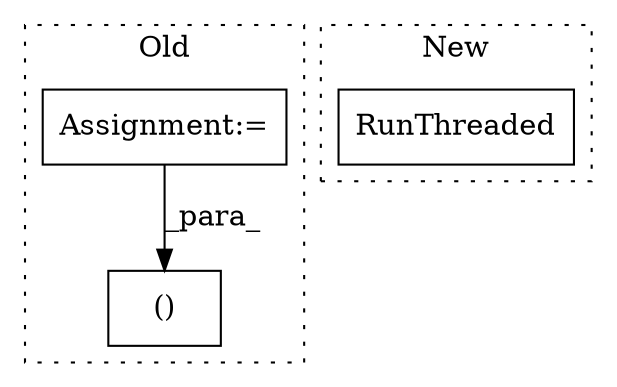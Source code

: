 digraph G {
subgraph cluster0 {
1 [label="()" a="106" s="1138" l="72" shape="box"];
3 [label="Assignment:=" a="7" s="958" l="1" shape="box"];
label = "Old";
style="dotted";
}
subgraph cluster1 {
2 [label="RunThreaded" a="32" s="1425,1458" l="12,1" shape="box"];
label = "New";
style="dotted";
}
3 -> 1 [label="_para_"];
}